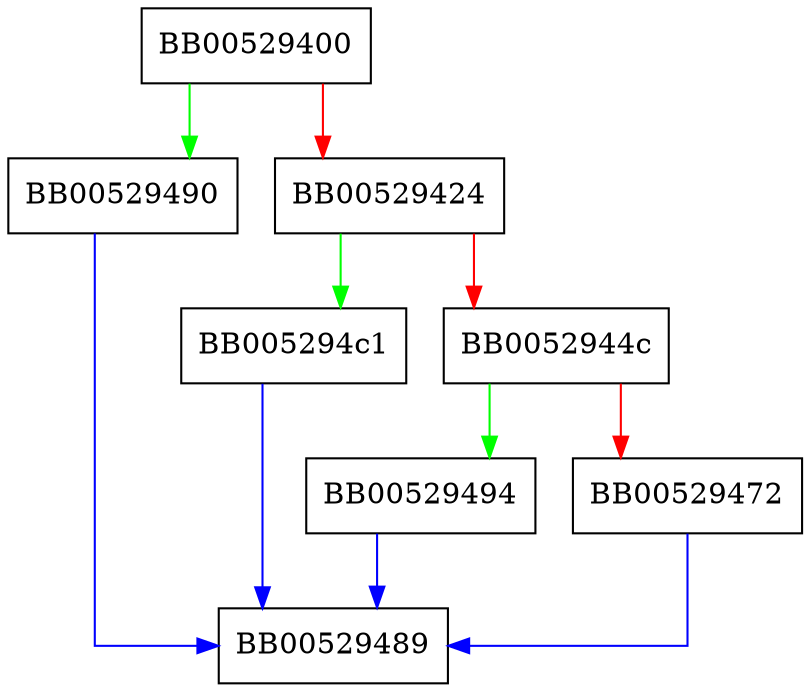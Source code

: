 digraph buffer_new {
  node [shape="box"];
  graph [splines=ortho];
  BB00529400 -> BB00529490 [color="green"];
  BB00529400 -> BB00529424 [color="red"];
  BB00529424 -> BB005294c1 [color="green"];
  BB00529424 -> BB0052944c [color="red"];
  BB0052944c -> BB00529494 [color="green"];
  BB0052944c -> BB00529472 [color="red"];
  BB00529472 -> BB00529489 [color="blue"];
  BB00529490 -> BB00529489 [color="blue"];
  BB00529494 -> BB00529489 [color="blue"];
  BB005294c1 -> BB00529489 [color="blue"];
}